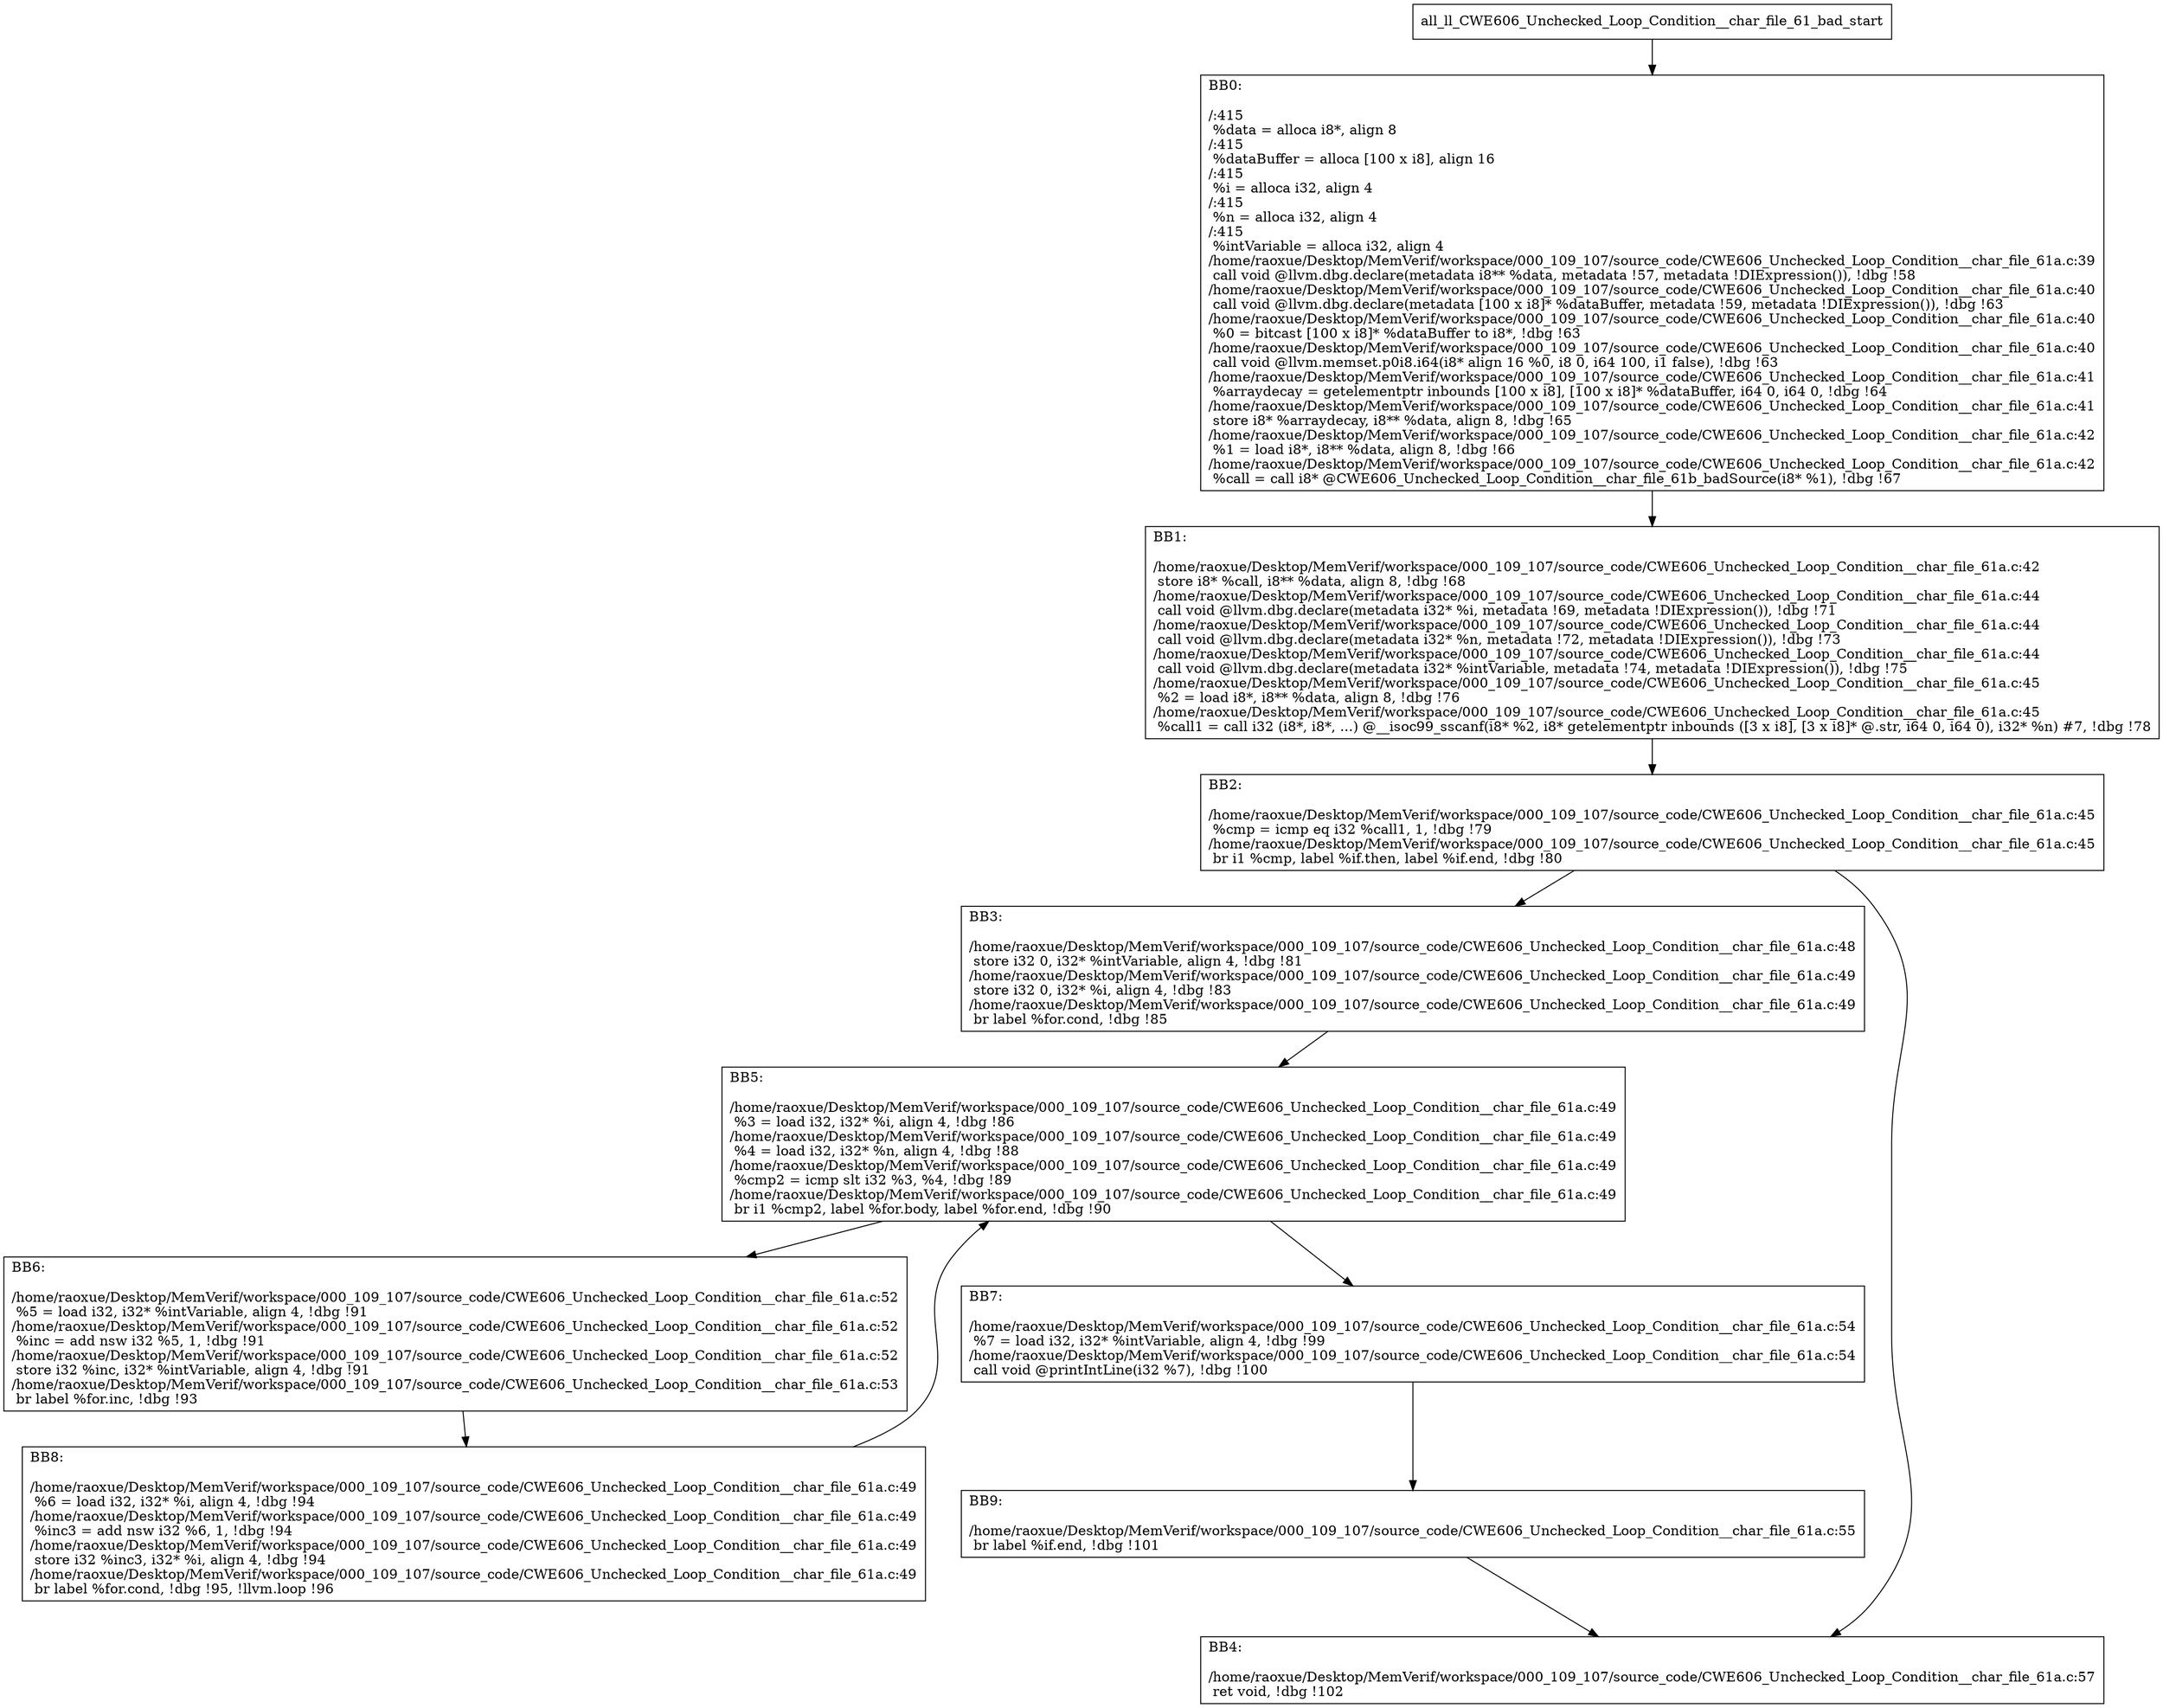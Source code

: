 digraph "CFG for'all_ll_CWE606_Unchecked_Loop_Condition__char_file_61_bad' function" {
	BBall_ll_CWE606_Unchecked_Loop_Condition__char_file_61_bad_start[shape=record,label="{all_ll_CWE606_Unchecked_Loop_Condition__char_file_61_bad_start}"];
	BBall_ll_CWE606_Unchecked_Loop_Condition__char_file_61_bad_start-> all_ll_CWE606_Unchecked_Loop_Condition__char_file_61_badBB0;
	all_ll_CWE606_Unchecked_Loop_Condition__char_file_61_badBB0 [shape=record, label="{BB0:\l\l/:415\l
  %data = alloca i8*, align 8\l
/:415\l
  %dataBuffer = alloca [100 x i8], align 16\l
/:415\l
  %i = alloca i32, align 4\l
/:415\l
  %n = alloca i32, align 4\l
/:415\l
  %intVariable = alloca i32, align 4\l
/home/raoxue/Desktop/MemVerif/workspace/000_109_107/source_code/CWE606_Unchecked_Loop_Condition__char_file_61a.c:39\l
  call void @llvm.dbg.declare(metadata i8** %data, metadata !57, metadata !DIExpression()), !dbg !58\l
/home/raoxue/Desktop/MemVerif/workspace/000_109_107/source_code/CWE606_Unchecked_Loop_Condition__char_file_61a.c:40\l
  call void @llvm.dbg.declare(metadata [100 x i8]* %dataBuffer, metadata !59, metadata !DIExpression()), !dbg !63\l
/home/raoxue/Desktop/MemVerif/workspace/000_109_107/source_code/CWE606_Unchecked_Loop_Condition__char_file_61a.c:40\l
  %0 = bitcast [100 x i8]* %dataBuffer to i8*, !dbg !63\l
/home/raoxue/Desktop/MemVerif/workspace/000_109_107/source_code/CWE606_Unchecked_Loop_Condition__char_file_61a.c:40\l
  call void @llvm.memset.p0i8.i64(i8* align 16 %0, i8 0, i64 100, i1 false), !dbg !63\l
/home/raoxue/Desktop/MemVerif/workspace/000_109_107/source_code/CWE606_Unchecked_Loop_Condition__char_file_61a.c:41\l
  %arraydecay = getelementptr inbounds [100 x i8], [100 x i8]* %dataBuffer, i64 0, i64 0, !dbg !64\l
/home/raoxue/Desktop/MemVerif/workspace/000_109_107/source_code/CWE606_Unchecked_Loop_Condition__char_file_61a.c:41\l
  store i8* %arraydecay, i8** %data, align 8, !dbg !65\l
/home/raoxue/Desktop/MemVerif/workspace/000_109_107/source_code/CWE606_Unchecked_Loop_Condition__char_file_61a.c:42\l
  %1 = load i8*, i8** %data, align 8, !dbg !66\l
/home/raoxue/Desktop/MemVerif/workspace/000_109_107/source_code/CWE606_Unchecked_Loop_Condition__char_file_61a.c:42\l
  %call = call i8* @CWE606_Unchecked_Loop_Condition__char_file_61b_badSource(i8* %1), !dbg !67\l
}"];
	all_ll_CWE606_Unchecked_Loop_Condition__char_file_61_badBB0-> all_ll_CWE606_Unchecked_Loop_Condition__char_file_61_badBB1;
	all_ll_CWE606_Unchecked_Loop_Condition__char_file_61_badBB1 [shape=record, label="{BB1:\l\l/home/raoxue/Desktop/MemVerif/workspace/000_109_107/source_code/CWE606_Unchecked_Loop_Condition__char_file_61a.c:42\l
  store i8* %call, i8** %data, align 8, !dbg !68\l
/home/raoxue/Desktop/MemVerif/workspace/000_109_107/source_code/CWE606_Unchecked_Loop_Condition__char_file_61a.c:44\l
  call void @llvm.dbg.declare(metadata i32* %i, metadata !69, metadata !DIExpression()), !dbg !71\l
/home/raoxue/Desktop/MemVerif/workspace/000_109_107/source_code/CWE606_Unchecked_Loop_Condition__char_file_61a.c:44\l
  call void @llvm.dbg.declare(metadata i32* %n, metadata !72, metadata !DIExpression()), !dbg !73\l
/home/raoxue/Desktop/MemVerif/workspace/000_109_107/source_code/CWE606_Unchecked_Loop_Condition__char_file_61a.c:44\l
  call void @llvm.dbg.declare(metadata i32* %intVariable, metadata !74, metadata !DIExpression()), !dbg !75\l
/home/raoxue/Desktop/MemVerif/workspace/000_109_107/source_code/CWE606_Unchecked_Loop_Condition__char_file_61a.c:45\l
  %2 = load i8*, i8** %data, align 8, !dbg !76\l
/home/raoxue/Desktop/MemVerif/workspace/000_109_107/source_code/CWE606_Unchecked_Loop_Condition__char_file_61a.c:45\l
  %call1 = call i32 (i8*, i8*, ...) @__isoc99_sscanf(i8* %2, i8* getelementptr inbounds ([3 x i8], [3 x i8]* @.str, i64 0, i64 0), i32* %n) #7, !dbg !78\l
}"];
	all_ll_CWE606_Unchecked_Loop_Condition__char_file_61_badBB1-> all_ll_CWE606_Unchecked_Loop_Condition__char_file_61_badBB2;
	all_ll_CWE606_Unchecked_Loop_Condition__char_file_61_badBB2 [shape=record, label="{BB2:\l\l/home/raoxue/Desktop/MemVerif/workspace/000_109_107/source_code/CWE606_Unchecked_Loop_Condition__char_file_61a.c:45\l
  %cmp = icmp eq i32 %call1, 1, !dbg !79\l
/home/raoxue/Desktop/MemVerif/workspace/000_109_107/source_code/CWE606_Unchecked_Loop_Condition__char_file_61a.c:45\l
  br i1 %cmp, label %if.then, label %if.end, !dbg !80\l
}"];
	all_ll_CWE606_Unchecked_Loop_Condition__char_file_61_badBB2-> all_ll_CWE606_Unchecked_Loop_Condition__char_file_61_badBB3;
	all_ll_CWE606_Unchecked_Loop_Condition__char_file_61_badBB2-> all_ll_CWE606_Unchecked_Loop_Condition__char_file_61_badBB4;
	all_ll_CWE606_Unchecked_Loop_Condition__char_file_61_badBB3 [shape=record, label="{BB3:\l\l/home/raoxue/Desktop/MemVerif/workspace/000_109_107/source_code/CWE606_Unchecked_Loop_Condition__char_file_61a.c:48\l
  store i32 0, i32* %intVariable, align 4, !dbg !81\l
/home/raoxue/Desktop/MemVerif/workspace/000_109_107/source_code/CWE606_Unchecked_Loop_Condition__char_file_61a.c:49\l
  store i32 0, i32* %i, align 4, !dbg !83\l
/home/raoxue/Desktop/MemVerif/workspace/000_109_107/source_code/CWE606_Unchecked_Loop_Condition__char_file_61a.c:49\l
  br label %for.cond, !dbg !85\l
}"];
	all_ll_CWE606_Unchecked_Loop_Condition__char_file_61_badBB3-> all_ll_CWE606_Unchecked_Loop_Condition__char_file_61_badBB5;
	all_ll_CWE606_Unchecked_Loop_Condition__char_file_61_badBB5 [shape=record, label="{BB5:\l\l/home/raoxue/Desktop/MemVerif/workspace/000_109_107/source_code/CWE606_Unchecked_Loop_Condition__char_file_61a.c:49\l
  %3 = load i32, i32* %i, align 4, !dbg !86\l
/home/raoxue/Desktop/MemVerif/workspace/000_109_107/source_code/CWE606_Unchecked_Loop_Condition__char_file_61a.c:49\l
  %4 = load i32, i32* %n, align 4, !dbg !88\l
/home/raoxue/Desktop/MemVerif/workspace/000_109_107/source_code/CWE606_Unchecked_Loop_Condition__char_file_61a.c:49\l
  %cmp2 = icmp slt i32 %3, %4, !dbg !89\l
/home/raoxue/Desktop/MemVerif/workspace/000_109_107/source_code/CWE606_Unchecked_Loop_Condition__char_file_61a.c:49\l
  br i1 %cmp2, label %for.body, label %for.end, !dbg !90\l
}"];
	all_ll_CWE606_Unchecked_Loop_Condition__char_file_61_badBB5-> all_ll_CWE606_Unchecked_Loop_Condition__char_file_61_badBB6;
	all_ll_CWE606_Unchecked_Loop_Condition__char_file_61_badBB5-> all_ll_CWE606_Unchecked_Loop_Condition__char_file_61_badBB7;
	all_ll_CWE606_Unchecked_Loop_Condition__char_file_61_badBB6 [shape=record, label="{BB6:\l\l/home/raoxue/Desktop/MemVerif/workspace/000_109_107/source_code/CWE606_Unchecked_Loop_Condition__char_file_61a.c:52\l
  %5 = load i32, i32* %intVariable, align 4, !dbg !91\l
/home/raoxue/Desktop/MemVerif/workspace/000_109_107/source_code/CWE606_Unchecked_Loop_Condition__char_file_61a.c:52\l
  %inc = add nsw i32 %5, 1, !dbg !91\l
/home/raoxue/Desktop/MemVerif/workspace/000_109_107/source_code/CWE606_Unchecked_Loop_Condition__char_file_61a.c:52\l
  store i32 %inc, i32* %intVariable, align 4, !dbg !91\l
/home/raoxue/Desktop/MemVerif/workspace/000_109_107/source_code/CWE606_Unchecked_Loop_Condition__char_file_61a.c:53\l
  br label %for.inc, !dbg !93\l
}"];
	all_ll_CWE606_Unchecked_Loop_Condition__char_file_61_badBB6-> all_ll_CWE606_Unchecked_Loop_Condition__char_file_61_badBB8;
	all_ll_CWE606_Unchecked_Loop_Condition__char_file_61_badBB8 [shape=record, label="{BB8:\l\l/home/raoxue/Desktop/MemVerif/workspace/000_109_107/source_code/CWE606_Unchecked_Loop_Condition__char_file_61a.c:49\l
  %6 = load i32, i32* %i, align 4, !dbg !94\l
/home/raoxue/Desktop/MemVerif/workspace/000_109_107/source_code/CWE606_Unchecked_Loop_Condition__char_file_61a.c:49\l
  %inc3 = add nsw i32 %6, 1, !dbg !94\l
/home/raoxue/Desktop/MemVerif/workspace/000_109_107/source_code/CWE606_Unchecked_Loop_Condition__char_file_61a.c:49\l
  store i32 %inc3, i32* %i, align 4, !dbg !94\l
/home/raoxue/Desktop/MemVerif/workspace/000_109_107/source_code/CWE606_Unchecked_Loop_Condition__char_file_61a.c:49\l
  br label %for.cond, !dbg !95, !llvm.loop !96\l
}"];
	all_ll_CWE606_Unchecked_Loop_Condition__char_file_61_badBB8-> all_ll_CWE606_Unchecked_Loop_Condition__char_file_61_badBB5;
	all_ll_CWE606_Unchecked_Loop_Condition__char_file_61_badBB7 [shape=record, label="{BB7:\l\l/home/raoxue/Desktop/MemVerif/workspace/000_109_107/source_code/CWE606_Unchecked_Loop_Condition__char_file_61a.c:54\l
  %7 = load i32, i32* %intVariable, align 4, !dbg !99\l
/home/raoxue/Desktop/MemVerif/workspace/000_109_107/source_code/CWE606_Unchecked_Loop_Condition__char_file_61a.c:54\l
  call void @printIntLine(i32 %7), !dbg !100\l
}"];
	all_ll_CWE606_Unchecked_Loop_Condition__char_file_61_badBB7-> all_ll_CWE606_Unchecked_Loop_Condition__char_file_61_badBB9;
	all_ll_CWE606_Unchecked_Loop_Condition__char_file_61_badBB9 [shape=record, label="{BB9:\l\l/home/raoxue/Desktop/MemVerif/workspace/000_109_107/source_code/CWE606_Unchecked_Loop_Condition__char_file_61a.c:55\l
  br label %if.end, !dbg !101\l
}"];
	all_ll_CWE606_Unchecked_Loop_Condition__char_file_61_badBB9-> all_ll_CWE606_Unchecked_Loop_Condition__char_file_61_badBB4;
	all_ll_CWE606_Unchecked_Loop_Condition__char_file_61_badBB4 [shape=record, label="{BB4:\l\l/home/raoxue/Desktop/MemVerif/workspace/000_109_107/source_code/CWE606_Unchecked_Loop_Condition__char_file_61a.c:57\l
  ret void, !dbg !102\l
}"];
}
